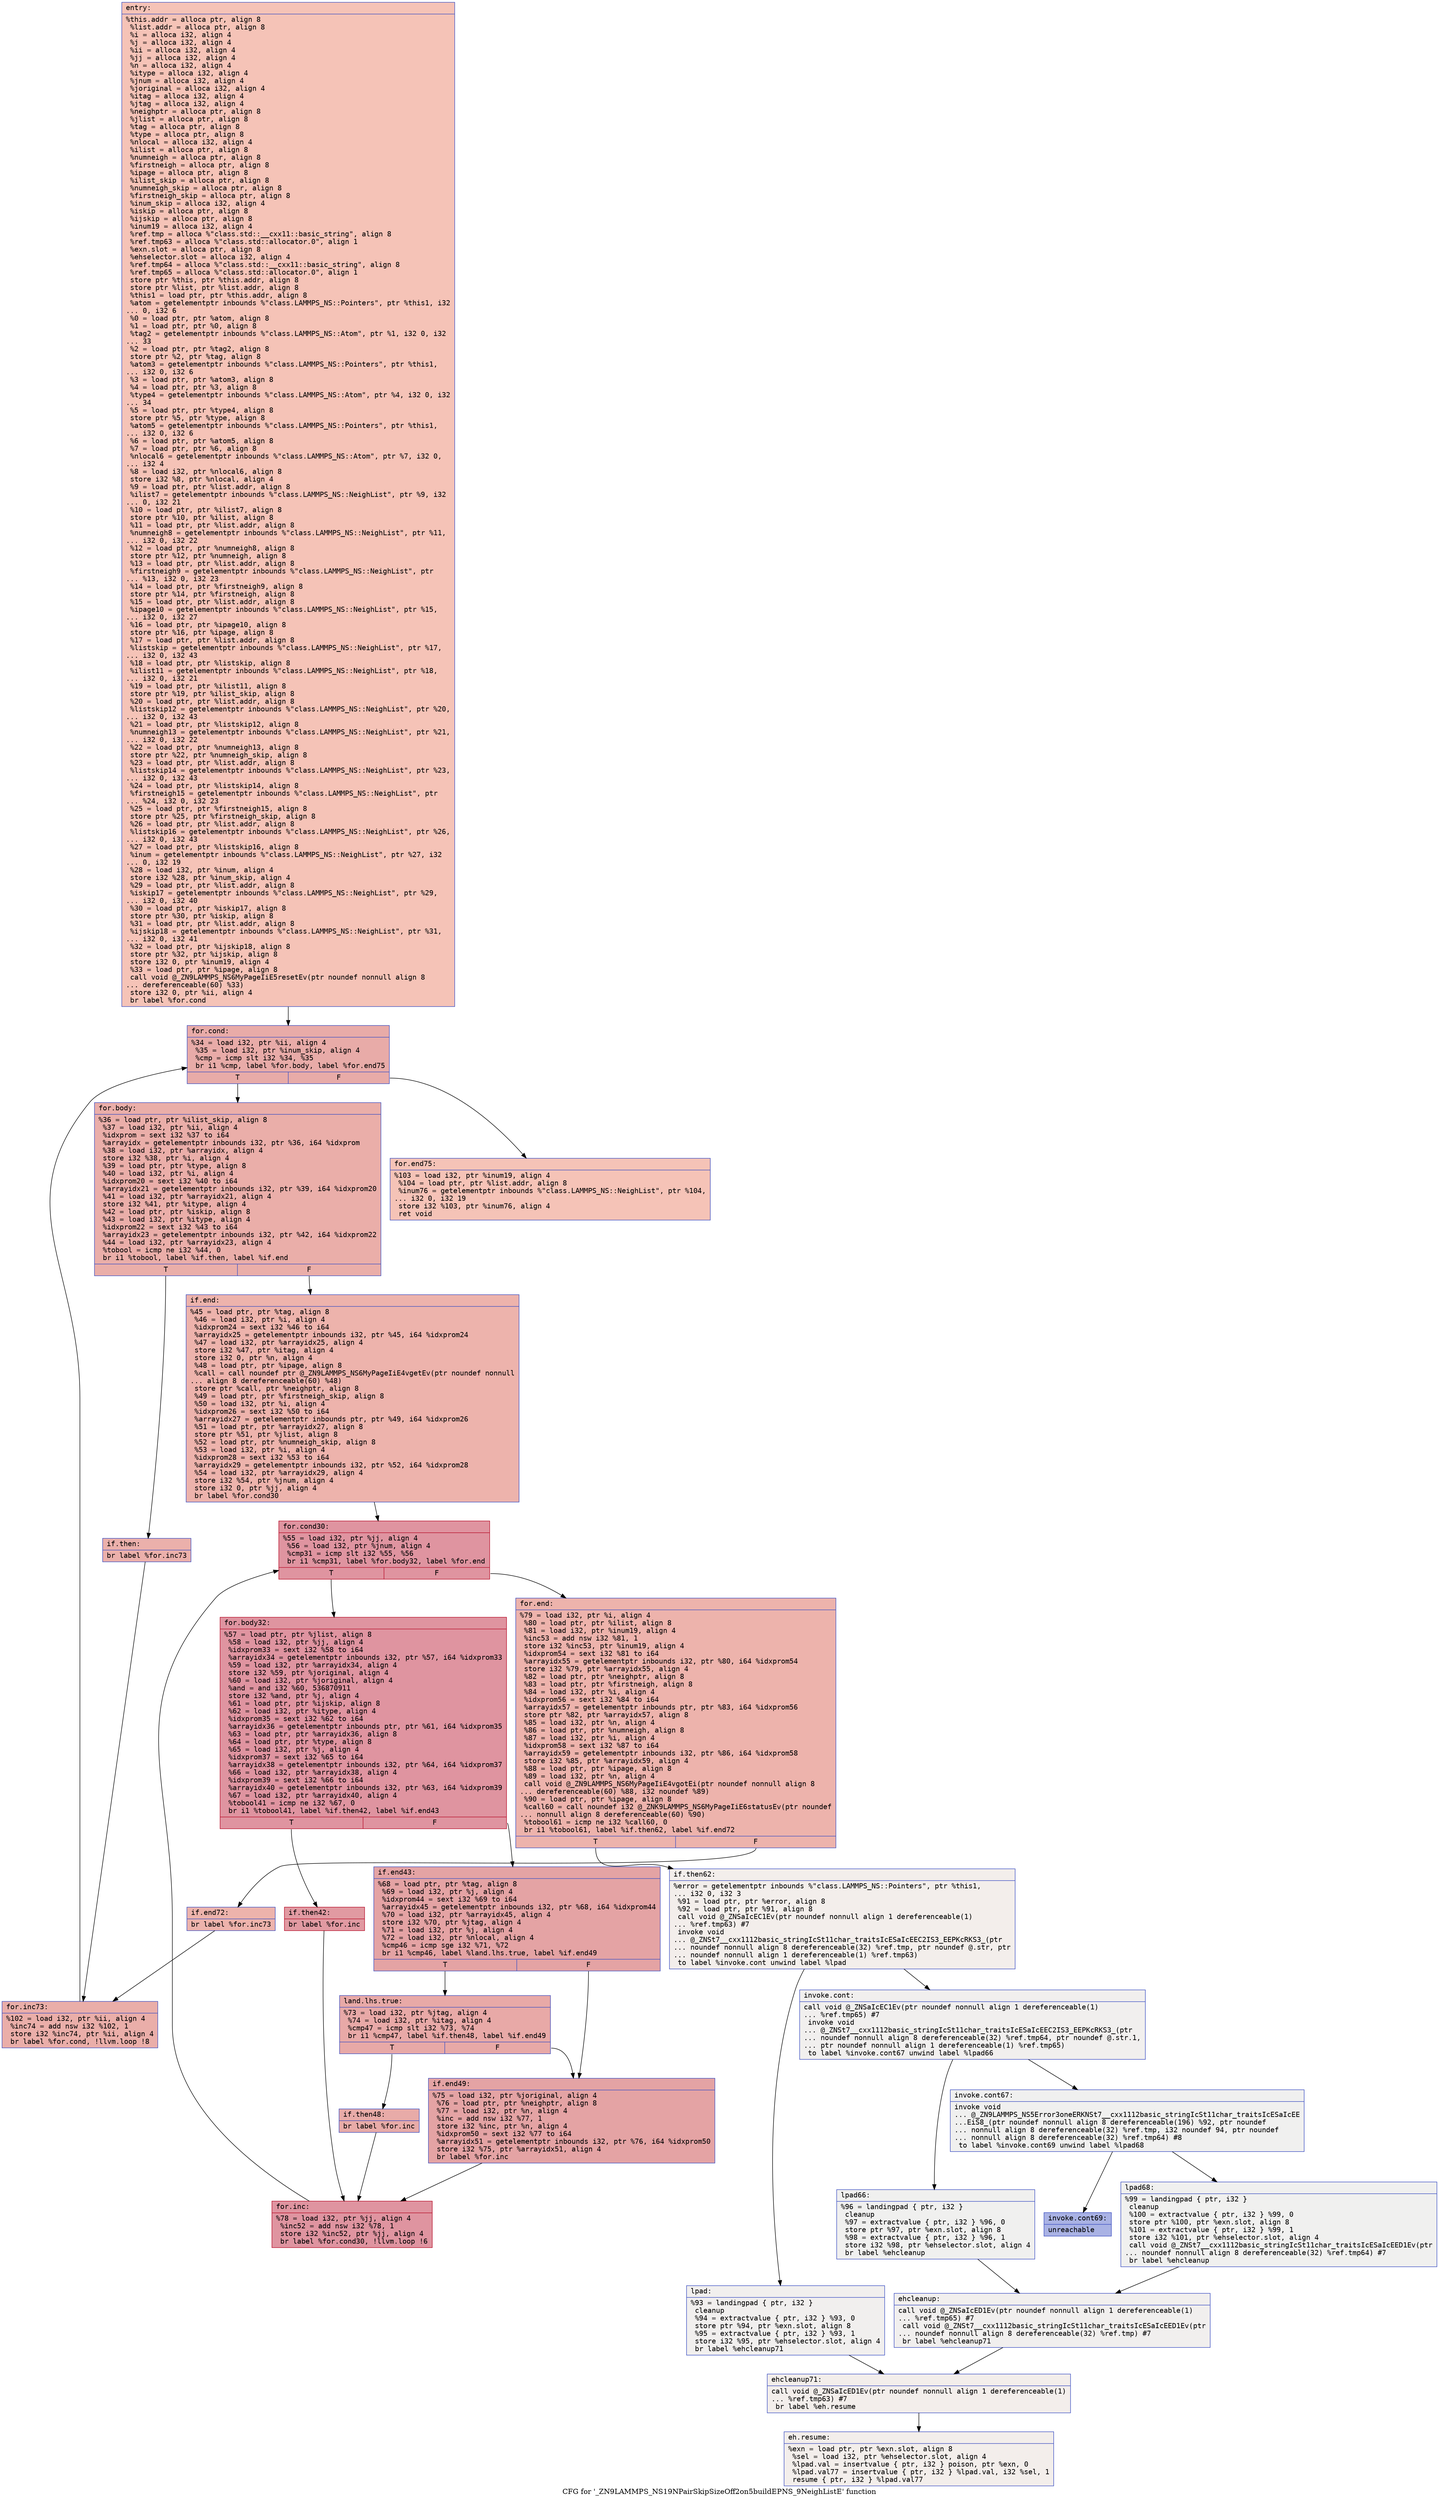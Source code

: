 digraph "CFG for '_ZN9LAMMPS_NS19NPairSkipSizeOff2on5buildEPNS_9NeighListE' function" {
	label="CFG for '_ZN9LAMMPS_NS19NPairSkipSizeOff2on5buildEPNS_9NeighListE' function";

	Node0x5632cb0fe280 [shape=record,color="#3d50c3ff", style=filled, fillcolor="#e8765c70" fontname="Courier",label="{entry:\l|  %this.addr = alloca ptr, align 8\l  %list.addr = alloca ptr, align 8\l  %i = alloca i32, align 4\l  %j = alloca i32, align 4\l  %ii = alloca i32, align 4\l  %jj = alloca i32, align 4\l  %n = alloca i32, align 4\l  %itype = alloca i32, align 4\l  %jnum = alloca i32, align 4\l  %joriginal = alloca i32, align 4\l  %itag = alloca i32, align 4\l  %jtag = alloca i32, align 4\l  %neighptr = alloca ptr, align 8\l  %jlist = alloca ptr, align 8\l  %tag = alloca ptr, align 8\l  %type = alloca ptr, align 8\l  %nlocal = alloca i32, align 4\l  %ilist = alloca ptr, align 8\l  %numneigh = alloca ptr, align 8\l  %firstneigh = alloca ptr, align 8\l  %ipage = alloca ptr, align 8\l  %ilist_skip = alloca ptr, align 8\l  %numneigh_skip = alloca ptr, align 8\l  %firstneigh_skip = alloca ptr, align 8\l  %inum_skip = alloca i32, align 4\l  %iskip = alloca ptr, align 8\l  %ijskip = alloca ptr, align 8\l  %inum19 = alloca i32, align 4\l  %ref.tmp = alloca %\"class.std::__cxx11::basic_string\", align 8\l  %ref.tmp63 = alloca %\"class.std::allocator.0\", align 1\l  %exn.slot = alloca ptr, align 8\l  %ehselector.slot = alloca i32, align 4\l  %ref.tmp64 = alloca %\"class.std::__cxx11::basic_string\", align 8\l  %ref.tmp65 = alloca %\"class.std::allocator.0\", align 1\l  store ptr %this, ptr %this.addr, align 8\l  store ptr %list, ptr %list.addr, align 8\l  %this1 = load ptr, ptr %this.addr, align 8\l  %atom = getelementptr inbounds %\"class.LAMMPS_NS::Pointers\", ptr %this1, i32\l... 0, i32 6\l  %0 = load ptr, ptr %atom, align 8\l  %1 = load ptr, ptr %0, align 8\l  %tag2 = getelementptr inbounds %\"class.LAMMPS_NS::Atom\", ptr %1, i32 0, i32\l... 33\l  %2 = load ptr, ptr %tag2, align 8\l  store ptr %2, ptr %tag, align 8\l  %atom3 = getelementptr inbounds %\"class.LAMMPS_NS::Pointers\", ptr %this1,\l... i32 0, i32 6\l  %3 = load ptr, ptr %atom3, align 8\l  %4 = load ptr, ptr %3, align 8\l  %type4 = getelementptr inbounds %\"class.LAMMPS_NS::Atom\", ptr %4, i32 0, i32\l... 34\l  %5 = load ptr, ptr %type4, align 8\l  store ptr %5, ptr %type, align 8\l  %atom5 = getelementptr inbounds %\"class.LAMMPS_NS::Pointers\", ptr %this1,\l... i32 0, i32 6\l  %6 = load ptr, ptr %atom5, align 8\l  %7 = load ptr, ptr %6, align 8\l  %nlocal6 = getelementptr inbounds %\"class.LAMMPS_NS::Atom\", ptr %7, i32 0,\l... i32 4\l  %8 = load i32, ptr %nlocal6, align 8\l  store i32 %8, ptr %nlocal, align 4\l  %9 = load ptr, ptr %list.addr, align 8\l  %ilist7 = getelementptr inbounds %\"class.LAMMPS_NS::NeighList\", ptr %9, i32\l... 0, i32 21\l  %10 = load ptr, ptr %ilist7, align 8\l  store ptr %10, ptr %ilist, align 8\l  %11 = load ptr, ptr %list.addr, align 8\l  %numneigh8 = getelementptr inbounds %\"class.LAMMPS_NS::NeighList\", ptr %11,\l... i32 0, i32 22\l  %12 = load ptr, ptr %numneigh8, align 8\l  store ptr %12, ptr %numneigh, align 8\l  %13 = load ptr, ptr %list.addr, align 8\l  %firstneigh9 = getelementptr inbounds %\"class.LAMMPS_NS::NeighList\", ptr\l... %13, i32 0, i32 23\l  %14 = load ptr, ptr %firstneigh9, align 8\l  store ptr %14, ptr %firstneigh, align 8\l  %15 = load ptr, ptr %list.addr, align 8\l  %ipage10 = getelementptr inbounds %\"class.LAMMPS_NS::NeighList\", ptr %15,\l... i32 0, i32 27\l  %16 = load ptr, ptr %ipage10, align 8\l  store ptr %16, ptr %ipage, align 8\l  %17 = load ptr, ptr %list.addr, align 8\l  %listskip = getelementptr inbounds %\"class.LAMMPS_NS::NeighList\", ptr %17,\l... i32 0, i32 43\l  %18 = load ptr, ptr %listskip, align 8\l  %ilist11 = getelementptr inbounds %\"class.LAMMPS_NS::NeighList\", ptr %18,\l... i32 0, i32 21\l  %19 = load ptr, ptr %ilist11, align 8\l  store ptr %19, ptr %ilist_skip, align 8\l  %20 = load ptr, ptr %list.addr, align 8\l  %listskip12 = getelementptr inbounds %\"class.LAMMPS_NS::NeighList\", ptr %20,\l... i32 0, i32 43\l  %21 = load ptr, ptr %listskip12, align 8\l  %numneigh13 = getelementptr inbounds %\"class.LAMMPS_NS::NeighList\", ptr %21,\l... i32 0, i32 22\l  %22 = load ptr, ptr %numneigh13, align 8\l  store ptr %22, ptr %numneigh_skip, align 8\l  %23 = load ptr, ptr %list.addr, align 8\l  %listskip14 = getelementptr inbounds %\"class.LAMMPS_NS::NeighList\", ptr %23,\l... i32 0, i32 43\l  %24 = load ptr, ptr %listskip14, align 8\l  %firstneigh15 = getelementptr inbounds %\"class.LAMMPS_NS::NeighList\", ptr\l... %24, i32 0, i32 23\l  %25 = load ptr, ptr %firstneigh15, align 8\l  store ptr %25, ptr %firstneigh_skip, align 8\l  %26 = load ptr, ptr %list.addr, align 8\l  %listskip16 = getelementptr inbounds %\"class.LAMMPS_NS::NeighList\", ptr %26,\l... i32 0, i32 43\l  %27 = load ptr, ptr %listskip16, align 8\l  %inum = getelementptr inbounds %\"class.LAMMPS_NS::NeighList\", ptr %27, i32\l... 0, i32 19\l  %28 = load i32, ptr %inum, align 4\l  store i32 %28, ptr %inum_skip, align 4\l  %29 = load ptr, ptr %list.addr, align 8\l  %iskip17 = getelementptr inbounds %\"class.LAMMPS_NS::NeighList\", ptr %29,\l... i32 0, i32 40\l  %30 = load ptr, ptr %iskip17, align 8\l  store ptr %30, ptr %iskip, align 8\l  %31 = load ptr, ptr %list.addr, align 8\l  %ijskip18 = getelementptr inbounds %\"class.LAMMPS_NS::NeighList\", ptr %31,\l... i32 0, i32 41\l  %32 = load ptr, ptr %ijskip18, align 8\l  store ptr %32, ptr %ijskip, align 8\l  store i32 0, ptr %inum19, align 4\l  %33 = load ptr, ptr %ipage, align 8\l  call void @_ZN9LAMMPS_NS6MyPageIiE5resetEv(ptr noundef nonnull align 8\l... dereferenceable(60) %33)\l  store i32 0, ptr %ii, align 4\l  br label %for.cond\l}"];
	Node0x5632cb0fe280 -> Node0x5632cb104180[tooltip="entry -> for.cond\nProbability 100.00%" ];
	Node0x5632cb104180 [shape=record,color="#3d50c3ff", style=filled, fillcolor="#cc403a70" fontname="Courier",label="{for.cond:\l|  %34 = load i32, ptr %ii, align 4\l  %35 = load i32, ptr %inum_skip, align 4\l  %cmp = icmp slt i32 %34, %35\l  br i1 %cmp, label %for.body, label %for.end75\l|{<s0>T|<s1>F}}"];
	Node0x5632cb104180:s0 -> Node0x5632cb104430[tooltip="for.cond -> for.body\nProbability 96.88%" ];
	Node0x5632cb104180:s1 -> Node0x5632cb1044b0[tooltip="for.cond -> for.end75\nProbability 3.12%" ];
	Node0x5632cb104430 [shape=record,color="#3d50c3ff", style=filled, fillcolor="#d0473d70" fontname="Courier",label="{for.body:\l|  %36 = load ptr, ptr %ilist_skip, align 8\l  %37 = load i32, ptr %ii, align 4\l  %idxprom = sext i32 %37 to i64\l  %arrayidx = getelementptr inbounds i32, ptr %36, i64 %idxprom\l  %38 = load i32, ptr %arrayidx, align 4\l  store i32 %38, ptr %i, align 4\l  %39 = load ptr, ptr %type, align 8\l  %40 = load i32, ptr %i, align 4\l  %idxprom20 = sext i32 %40 to i64\l  %arrayidx21 = getelementptr inbounds i32, ptr %39, i64 %idxprom20\l  %41 = load i32, ptr %arrayidx21, align 4\l  store i32 %41, ptr %itype, align 4\l  %42 = load ptr, ptr %iskip, align 8\l  %43 = load i32, ptr %itype, align 4\l  %idxprom22 = sext i32 %43 to i64\l  %arrayidx23 = getelementptr inbounds i32, ptr %42, i64 %idxprom22\l  %44 = load i32, ptr %arrayidx23, align 4\l  %tobool = icmp ne i32 %44, 0\l  br i1 %tobool, label %if.then, label %if.end\l|{<s0>T|<s1>F}}"];
	Node0x5632cb104430:s0 -> Node0x5632cb1050f0[tooltip="for.body -> if.then\nProbability 62.50%" ];
	Node0x5632cb104430:s1 -> Node0x5632cb105160[tooltip="for.body -> if.end\nProbability 37.50%" ];
	Node0x5632cb1050f0 [shape=record,color="#3d50c3ff", style=filled, fillcolor="#d24b4070" fontname="Courier",label="{if.then:\l|  br label %for.inc73\l}"];
	Node0x5632cb1050f0 -> Node0x5632cb1052e0[tooltip="if.then -> for.inc73\nProbability 100.00%" ];
	Node0x5632cb105160 [shape=record,color="#3d50c3ff", style=filled, fillcolor="#d6524470" fontname="Courier",label="{if.end:\l|  %45 = load ptr, ptr %tag, align 8\l  %46 = load i32, ptr %i, align 4\l  %idxprom24 = sext i32 %46 to i64\l  %arrayidx25 = getelementptr inbounds i32, ptr %45, i64 %idxprom24\l  %47 = load i32, ptr %arrayidx25, align 4\l  store i32 %47, ptr %itag, align 4\l  store i32 0, ptr %n, align 4\l  %48 = load ptr, ptr %ipage, align 8\l  %call = call noundef ptr @_ZN9LAMMPS_NS6MyPageIiE4vgetEv(ptr noundef nonnull\l... align 8 dereferenceable(60) %48)\l  store ptr %call, ptr %neighptr, align 8\l  %49 = load ptr, ptr %firstneigh_skip, align 8\l  %50 = load i32, ptr %i, align 4\l  %idxprom26 = sext i32 %50 to i64\l  %arrayidx27 = getelementptr inbounds ptr, ptr %49, i64 %idxprom26\l  %51 = load ptr, ptr %arrayidx27, align 8\l  store ptr %51, ptr %jlist, align 8\l  %52 = load ptr, ptr %numneigh_skip, align 8\l  %53 = load i32, ptr %i, align 4\l  %idxprom28 = sext i32 %53 to i64\l  %arrayidx29 = getelementptr inbounds i32, ptr %52, i64 %idxprom28\l  %54 = load i32, ptr %arrayidx29, align 4\l  store i32 %54, ptr %jnum, align 4\l  store i32 0, ptr %jj, align 4\l  br label %for.cond30\l}"];
	Node0x5632cb105160 -> Node0x5632cb0ffe50[tooltip="if.end -> for.cond30\nProbability 100.00%" ];
	Node0x5632cb0ffe50 [shape=record,color="#b70d28ff", style=filled, fillcolor="#b70d2870" fontname="Courier",label="{for.cond30:\l|  %55 = load i32, ptr %jj, align 4\l  %56 = load i32, ptr %jnum, align 4\l  %cmp31 = icmp slt i32 %55, %56\l  br i1 %cmp31, label %for.body32, label %for.end\l|{<s0>T|<s1>F}}"];
	Node0x5632cb0ffe50:s0 -> Node0x5632cb100150[tooltip="for.cond30 -> for.body32\nProbability 96.88%" ];
	Node0x5632cb0ffe50:s1 -> Node0x5632cb1001d0[tooltip="for.cond30 -> for.end\nProbability 3.12%" ];
	Node0x5632cb100150 [shape=record,color="#b70d28ff", style=filled, fillcolor="#b70d2870" fontname="Courier",label="{for.body32:\l|  %57 = load ptr, ptr %jlist, align 8\l  %58 = load i32, ptr %jj, align 4\l  %idxprom33 = sext i32 %58 to i64\l  %arrayidx34 = getelementptr inbounds i32, ptr %57, i64 %idxprom33\l  %59 = load i32, ptr %arrayidx34, align 4\l  store i32 %59, ptr %joriginal, align 4\l  %60 = load i32, ptr %joriginal, align 4\l  %and = and i32 %60, 536870911\l  store i32 %and, ptr %j, align 4\l  %61 = load ptr, ptr %ijskip, align 8\l  %62 = load i32, ptr %itype, align 4\l  %idxprom35 = sext i32 %62 to i64\l  %arrayidx36 = getelementptr inbounds ptr, ptr %61, i64 %idxprom35\l  %63 = load ptr, ptr %arrayidx36, align 8\l  %64 = load ptr, ptr %type, align 8\l  %65 = load i32, ptr %j, align 4\l  %idxprom37 = sext i32 %65 to i64\l  %arrayidx38 = getelementptr inbounds i32, ptr %64, i64 %idxprom37\l  %66 = load i32, ptr %arrayidx38, align 4\l  %idxprom39 = sext i32 %66 to i64\l  %arrayidx40 = getelementptr inbounds i32, ptr %63, i64 %idxprom39\l  %67 = load i32, ptr %arrayidx40, align 4\l  %tobool41 = icmp ne i32 %67, 0\l  br i1 %tobool41, label %if.then42, label %if.end43\l|{<s0>T|<s1>F}}"];
	Node0x5632cb100150:s0 -> Node0x5632cb1085d0[tooltip="for.body32 -> if.then42\nProbability 62.50%" ];
	Node0x5632cb100150:s1 -> Node0x5632cb108650[tooltip="for.body32 -> if.end43\nProbability 37.50%" ];
	Node0x5632cb1085d0 [shape=record,color="#b70d28ff", style=filled, fillcolor="#bb1b2c70" fontname="Courier",label="{if.then42:\l|  br label %for.inc\l}"];
	Node0x5632cb1085d0 -> Node0x5632cb1087e0[tooltip="if.then42 -> for.inc\nProbability 100.00%" ];
	Node0x5632cb108650 [shape=record,color="#3d50c3ff", style=filled, fillcolor="#c32e3170" fontname="Courier",label="{if.end43:\l|  %68 = load ptr, ptr %tag, align 8\l  %69 = load i32, ptr %j, align 4\l  %idxprom44 = sext i32 %69 to i64\l  %arrayidx45 = getelementptr inbounds i32, ptr %68, i64 %idxprom44\l  %70 = load i32, ptr %arrayidx45, align 4\l  store i32 %70, ptr %jtag, align 4\l  %71 = load i32, ptr %j, align 4\l  %72 = load i32, ptr %nlocal, align 4\l  %cmp46 = icmp sge i32 %71, %72\l  br i1 %cmp46, label %land.lhs.true, label %if.end49\l|{<s0>T|<s1>F}}"];
	Node0x5632cb108650:s0 -> Node0x5632cb1026e0[tooltip="if.end43 -> land.lhs.true\nProbability 50.00%" ];
	Node0x5632cb108650:s1 -> Node0x5632cb102760[tooltip="if.end43 -> if.end49\nProbability 50.00%" ];
	Node0x5632cb1026e0 [shape=record,color="#3d50c3ff", style=filled, fillcolor="#ca3b3770" fontname="Courier",label="{land.lhs.true:\l|  %73 = load i32, ptr %jtag, align 4\l  %74 = load i32, ptr %itag, align 4\l  %cmp47 = icmp slt i32 %73, %74\l  br i1 %cmp47, label %if.then48, label %if.end49\l|{<s0>T|<s1>F}}"];
	Node0x5632cb1026e0:s0 -> Node0x5632cb102910[tooltip="land.lhs.true -> if.then48\nProbability 50.00%" ];
	Node0x5632cb1026e0:s1 -> Node0x5632cb102760[tooltip="land.lhs.true -> if.end49\nProbability 50.00%" ];
	Node0x5632cb102910 [shape=record,color="#3d50c3ff", style=filled, fillcolor="#cc403a70" fontname="Courier",label="{if.then48:\l|  br label %for.inc\l}"];
	Node0x5632cb102910 -> Node0x5632cb1087e0[tooltip="if.then48 -> for.inc\nProbability 100.00%" ];
	Node0x5632cb102760 [shape=record,color="#3d50c3ff", style=filled, fillcolor="#c32e3170" fontname="Courier",label="{if.end49:\l|  %75 = load i32, ptr %joriginal, align 4\l  %76 = load ptr, ptr %neighptr, align 8\l  %77 = load i32, ptr %n, align 4\l  %inc = add nsw i32 %77, 1\l  store i32 %inc, ptr %n, align 4\l  %idxprom50 = sext i32 %77 to i64\l  %arrayidx51 = getelementptr inbounds i32, ptr %76, i64 %idxprom50\l  store i32 %75, ptr %arrayidx51, align 4\l  br label %for.inc\l}"];
	Node0x5632cb102760 -> Node0x5632cb1087e0[tooltip="if.end49 -> for.inc\nProbability 100.00%" ];
	Node0x5632cb1087e0 [shape=record,color="#b70d28ff", style=filled, fillcolor="#b70d2870" fontname="Courier",label="{for.inc:\l|  %78 = load i32, ptr %jj, align 4\l  %inc52 = add nsw i32 %78, 1\l  store i32 %inc52, ptr %jj, align 4\l  br label %for.cond30, !llvm.loop !6\l}"];
	Node0x5632cb1087e0 -> Node0x5632cb0ffe50[tooltip="for.inc -> for.cond30\nProbability 100.00%" ];
	Node0x5632cb1001d0 [shape=record,color="#3d50c3ff", style=filled, fillcolor="#d6524470" fontname="Courier",label="{for.end:\l|  %79 = load i32, ptr %i, align 4\l  %80 = load ptr, ptr %ilist, align 8\l  %81 = load i32, ptr %inum19, align 4\l  %inc53 = add nsw i32 %81, 1\l  store i32 %inc53, ptr %inum19, align 4\l  %idxprom54 = sext i32 %81 to i64\l  %arrayidx55 = getelementptr inbounds i32, ptr %80, i64 %idxprom54\l  store i32 %79, ptr %arrayidx55, align 4\l  %82 = load ptr, ptr %neighptr, align 8\l  %83 = load ptr, ptr %firstneigh, align 8\l  %84 = load i32, ptr %i, align 4\l  %idxprom56 = sext i32 %84 to i64\l  %arrayidx57 = getelementptr inbounds ptr, ptr %83, i64 %idxprom56\l  store ptr %82, ptr %arrayidx57, align 8\l  %85 = load i32, ptr %n, align 4\l  %86 = load ptr, ptr %numneigh, align 8\l  %87 = load i32, ptr %i, align 4\l  %idxprom58 = sext i32 %87 to i64\l  %arrayidx59 = getelementptr inbounds i32, ptr %86, i64 %idxprom58\l  store i32 %85, ptr %arrayidx59, align 4\l  %88 = load ptr, ptr %ipage, align 8\l  %89 = load i32, ptr %n, align 4\l  call void @_ZN9LAMMPS_NS6MyPageIiE4vgotEi(ptr noundef nonnull align 8\l... dereferenceable(60) %88, i32 noundef %89)\l  %90 = load ptr, ptr %ipage, align 8\l  %call60 = call noundef i32 @_ZNK9LAMMPS_NS6MyPageIiE6statusEv(ptr noundef\l... nonnull align 8 dereferenceable(60) %90)\l  %tobool61 = icmp ne i32 %call60, 0\l  br i1 %tobool61, label %if.then62, label %if.end72\l|{<s0>T|<s1>F}}"];
	Node0x5632cb1001d0:s0 -> Node0x5632cb10bdb0[tooltip="for.end -> if.then62\nProbability 0.00%" ];
	Node0x5632cb1001d0:s1 -> Node0x5632cb10be30[tooltip="for.end -> if.end72\nProbability 100.00%" ];
	Node0x5632cb10bdb0 [shape=record,color="#3d50c3ff", style=filled, fillcolor="#e5d8d170" fontname="Courier",label="{if.then62:\l|  %error = getelementptr inbounds %\"class.LAMMPS_NS::Pointers\", ptr %this1,\l... i32 0, i32 3\l  %91 = load ptr, ptr %error, align 8\l  %92 = load ptr, ptr %91, align 8\l  call void @_ZNSaIcEC1Ev(ptr noundef nonnull align 1 dereferenceable(1)\l... %ref.tmp63) #7\l  invoke void\l... @_ZNSt7__cxx1112basic_stringIcSt11char_traitsIcESaIcEEC2IS3_EEPKcRKS3_(ptr\l... noundef nonnull align 8 dereferenceable(32) %ref.tmp, ptr noundef @.str, ptr\l... noundef nonnull align 1 dereferenceable(1) %ref.tmp63)\l          to label %invoke.cont unwind label %lpad\l}"];
	Node0x5632cb10bdb0 -> Node0x5632cb10c410[tooltip="if.then62 -> invoke.cont\nProbability 50.00%" ];
	Node0x5632cb10bdb0 -> Node0x5632cb10c4f0[tooltip="if.then62 -> lpad\nProbability 50.00%" ];
	Node0x5632cb10c410 [shape=record,color="#3d50c3ff", style=filled, fillcolor="#e0dbd870" fontname="Courier",label="{invoke.cont:\l|  call void @_ZNSaIcEC1Ev(ptr noundef nonnull align 1 dereferenceable(1)\l... %ref.tmp65) #7\l  invoke void\l... @_ZNSt7__cxx1112basic_stringIcSt11char_traitsIcESaIcEEC2IS3_EEPKcRKS3_(ptr\l... noundef nonnull align 8 dereferenceable(32) %ref.tmp64, ptr noundef @.str.1,\l... ptr noundef nonnull align 1 dereferenceable(1) %ref.tmp65)\l          to label %invoke.cont67 unwind label %lpad66\l}"];
	Node0x5632cb10c410 -> Node0x5632cb10c880[tooltip="invoke.cont -> invoke.cont67\nProbability 50.00%" ];
	Node0x5632cb10c410 -> Node0x5632cb10c8d0[tooltip="invoke.cont -> lpad66\nProbability 50.00%" ];
	Node0x5632cb10c880 [shape=record,color="#3d50c3ff", style=filled, fillcolor="#dedcdb70" fontname="Courier",label="{invoke.cont67:\l|  invoke void\l... @_ZN9LAMMPS_NS5Error3oneERKNSt7__cxx1112basic_stringIcSt11char_traitsIcESaIcEE\l...EiS8_(ptr noundef nonnull align 8 dereferenceable(196) %92, ptr noundef\l... nonnull align 8 dereferenceable(32) %ref.tmp, i32 noundef 94, ptr noundef\l... nonnull align 8 dereferenceable(32) %ref.tmp64) #8\l          to label %invoke.cont69 unwind label %lpad68\l}"];
	Node0x5632cb10c880 -> Node0x5632cb10c830[tooltip="invoke.cont67 -> invoke.cont69\nProbability 0.00%" ];
	Node0x5632cb10c880 -> Node0x5632cb10cc50[tooltip="invoke.cont67 -> lpad68\nProbability 100.00%" ];
	Node0x5632cb10c830 [shape=record,color="#3d50c3ff", style=filled, fillcolor="#3d50c370" fontname="Courier",label="{invoke.cont69:\l|  unreachable\l}"];
	Node0x5632cb10c4f0 [shape=record,color="#3d50c3ff", style=filled, fillcolor="#e0dbd870" fontname="Courier",label="{lpad:\l|  %93 = landingpad \{ ptr, i32 \}\l          cleanup\l  %94 = extractvalue \{ ptr, i32 \} %93, 0\l  store ptr %94, ptr %exn.slot, align 8\l  %95 = extractvalue \{ ptr, i32 \} %93, 1\l  store i32 %95, ptr %ehselector.slot, align 4\l  br label %ehcleanup71\l}"];
	Node0x5632cb10c4f0 -> Node0x5632cb105760[tooltip="lpad -> ehcleanup71\nProbability 100.00%" ];
	Node0x5632cb10c8d0 [shape=record,color="#3d50c3ff", style=filled, fillcolor="#dedcdb70" fontname="Courier",label="{lpad66:\l|  %96 = landingpad \{ ptr, i32 \}\l          cleanup\l  %97 = extractvalue \{ ptr, i32 \} %96, 0\l  store ptr %97, ptr %exn.slot, align 8\l  %98 = extractvalue \{ ptr, i32 \} %96, 1\l  store i32 %98, ptr %ehselector.slot, align 4\l  br label %ehcleanup\l}"];
	Node0x5632cb10c8d0 -> Node0x5632cb105ab0[tooltip="lpad66 -> ehcleanup\nProbability 100.00%" ];
	Node0x5632cb10cc50 [shape=record,color="#3d50c3ff", style=filled, fillcolor="#dedcdb70" fontname="Courier",label="{lpad68:\l|  %99 = landingpad \{ ptr, i32 \}\l          cleanup\l  %100 = extractvalue \{ ptr, i32 \} %99, 0\l  store ptr %100, ptr %exn.slot, align 8\l  %101 = extractvalue \{ ptr, i32 \} %99, 1\l  store i32 %101, ptr %ehselector.slot, align 4\l  call void @_ZNSt7__cxx1112basic_stringIcSt11char_traitsIcESaIcEED1Ev(ptr\l... noundef nonnull align 8 dereferenceable(32) %ref.tmp64) #7\l  br label %ehcleanup\l}"];
	Node0x5632cb10cc50 -> Node0x5632cb105ab0[tooltip="lpad68 -> ehcleanup\nProbability 100.00%" ];
	Node0x5632cb105ab0 [shape=record,color="#3d50c3ff", style=filled, fillcolor="#e0dbd870" fontname="Courier",label="{ehcleanup:\l|  call void @_ZNSaIcED1Ev(ptr noundef nonnull align 1 dereferenceable(1)\l... %ref.tmp65) #7\l  call void @_ZNSt7__cxx1112basic_stringIcSt11char_traitsIcESaIcEED1Ev(ptr\l... noundef nonnull align 8 dereferenceable(32) %ref.tmp) #7\l  br label %ehcleanup71\l}"];
	Node0x5632cb105ab0 -> Node0x5632cb105760[tooltip="ehcleanup -> ehcleanup71\nProbability 100.00%" ];
	Node0x5632cb105760 [shape=record,color="#3d50c3ff", style=filled, fillcolor="#e5d8d170" fontname="Courier",label="{ehcleanup71:\l|  call void @_ZNSaIcED1Ev(ptr noundef nonnull align 1 dereferenceable(1)\l... %ref.tmp63) #7\l  br label %eh.resume\l}"];
	Node0x5632cb105760 -> Node0x5632cb10e8a0[tooltip="ehcleanup71 -> eh.resume\nProbability 100.00%" ];
	Node0x5632cb10be30 [shape=record,color="#3d50c3ff", style=filled, fillcolor="#d6524470" fontname="Courier",label="{if.end72:\l|  br label %for.inc73\l}"];
	Node0x5632cb10be30 -> Node0x5632cb1052e0[tooltip="if.end72 -> for.inc73\nProbability 100.00%" ];
	Node0x5632cb1052e0 [shape=record,color="#3d50c3ff", style=filled, fillcolor="#d0473d70" fontname="Courier",label="{for.inc73:\l|  %102 = load i32, ptr %ii, align 4\l  %inc74 = add nsw i32 %102, 1\l  store i32 %inc74, ptr %ii, align 4\l  br label %for.cond, !llvm.loop !8\l}"];
	Node0x5632cb1052e0 -> Node0x5632cb104180[tooltip="for.inc73 -> for.cond\nProbability 100.00%" ];
	Node0x5632cb1044b0 [shape=record,color="#3d50c3ff", style=filled, fillcolor="#e8765c70" fontname="Courier",label="{for.end75:\l|  %103 = load i32, ptr %inum19, align 4\l  %104 = load ptr, ptr %list.addr, align 8\l  %inum76 = getelementptr inbounds %\"class.LAMMPS_NS::NeighList\", ptr %104,\l... i32 0, i32 19\l  store i32 %103, ptr %inum76, align 4\l  ret void\l}"];
	Node0x5632cb10e8a0 [shape=record,color="#3d50c3ff", style=filled, fillcolor="#e5d8d170" fontname="Courier",label="{eh.resume:\l|  %exn = load ptr, ptr %exn.slot, align 8\l  %sel = load i32, ptr %ehselector.slot, align 4\l  %lpad.val = insertvalue \{ ptr, i32 \} poison, ptr %exn, 0\l  %lpad.val77 = insertvalue \{ ptr, i32 \} %lpad.val, i32 %sel, 1\l  resume \{ ptr, i32 \} %lpad.val77\l}"];
}
